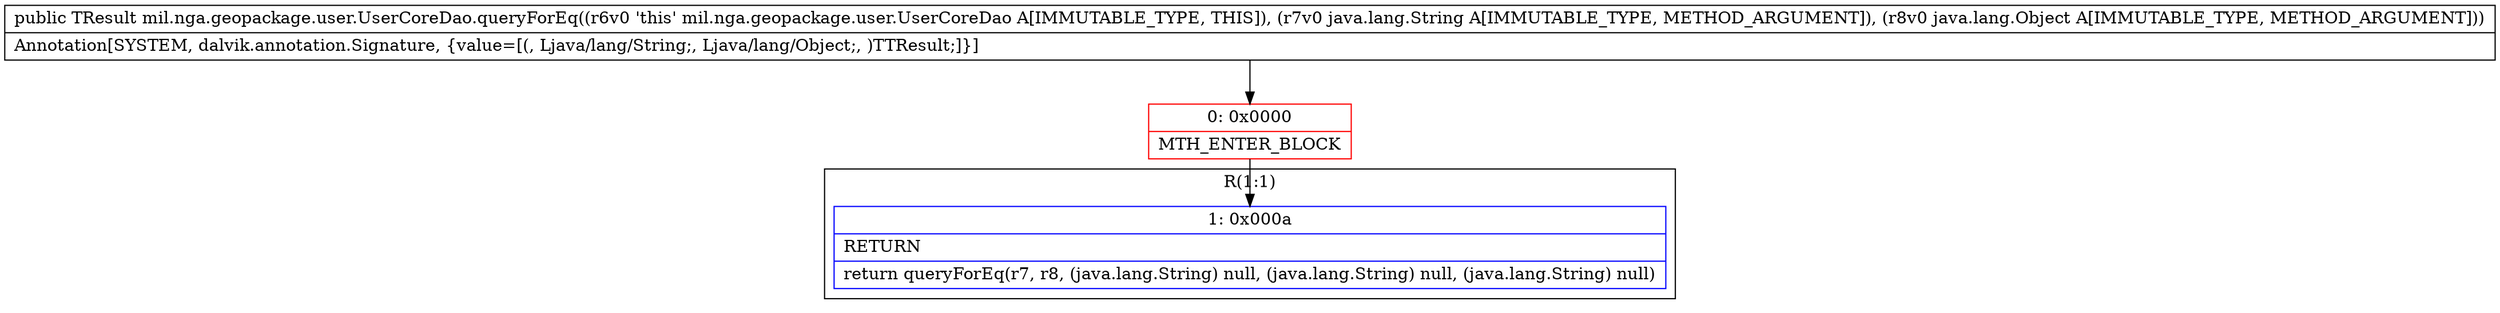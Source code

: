 digraph "CFG formil.nga.geopackage.user.UserCoreDao.queryForEq(Ljava\/lang\/String;Ljava\/lang\/Object;)Lmil\/nga\/geopackage\/user\/UserCoreResult;" {
subgraph cluster_Region_1360791613 {
label = "R(1:1)";
node [shape=record,color=blue];
Node_1 [shape=record,label="{1\:\ 0x000a|RETURN\l|return queryForEq(r7, r8, (java.lang.String) null, (java.lang.String) null, (java.lang.String) null)\l}"];
}
Node_0 [shape=record,color=red,label="{0\:\ 0x0000|MTH_ENTER_BLOCK\l}"];
MethodNode[shape=record,label="{public TResult mil.nga.geopackage.user.UserCoreDao.queryForEq((r6v0 'this' mil.nga.geopackage.user.UserCoreDao A[IMMUTABLE_TYPE, THIS]), (r7v0 java.lang.String A[IMMUTABLE_TYPE, METHOD_ARGUMENT]), (r8v0 java.lang.Object A[IMMUTABLE_TYPE, METHOD_ARGUMENT]))  | Annotation[SYSTEM, dalvik.annotation.Signature, \{value=[(, Ljava\/lang\/String;, Ljava\/lang\/Object;, )TTResult;]\}]\l}"];
MethodNode -> Node_0;
Node_0 -> Node_1;
}

